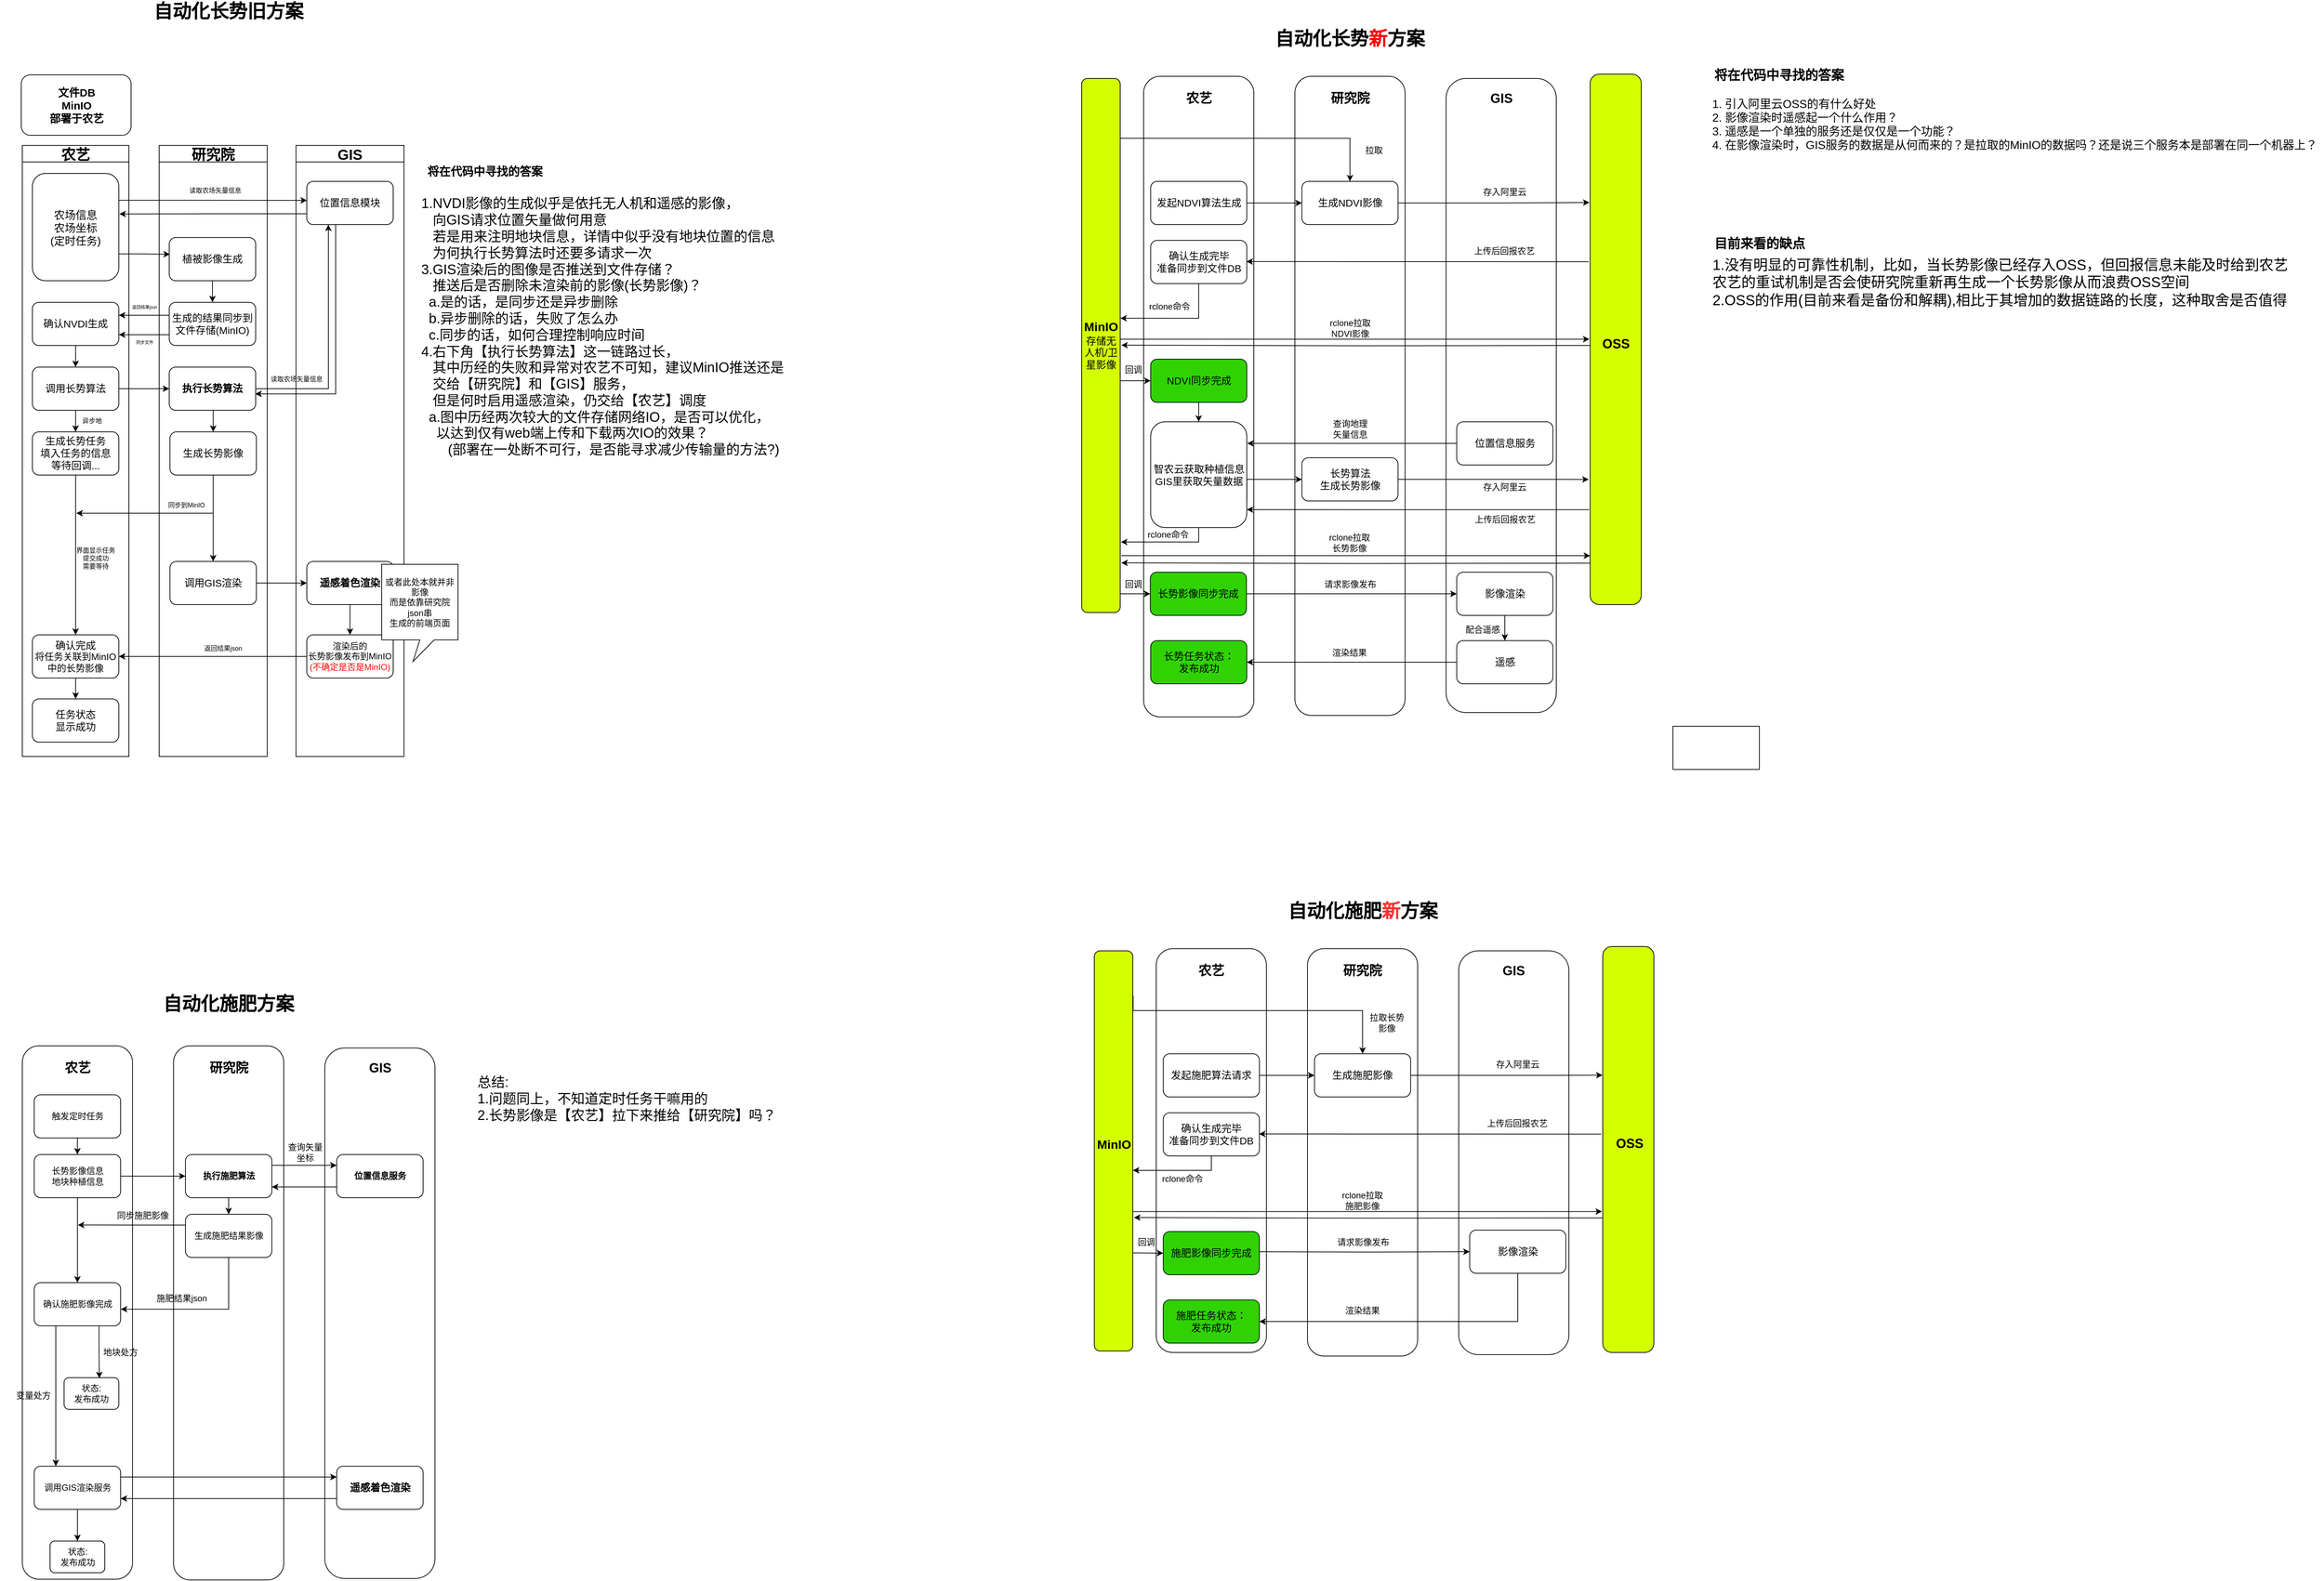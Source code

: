 <mxfile version="24.7.6">
  <diagram name="第 1 页" id="lfJFgyUHGgr_xkrEM4PF">
    <mxGraphModel dx="2252" dy="1288" grid="0" gridSize="10" guides="1" tooltips="1" connect="1" arrows="1" fold="1" page="0" pageScale="1" pageWidth="827" pageHeight="1169" math="0" shadow="0">
      <root>
        <mxCell id="0" />
        <mxCell id="1" parent="0" />
        <mxCell id="Aizblv3qcIen2mevFITz-2" value="&lt;font style=&quot;font-size: 20px;&quot;&gt;农艺&lt;/font&gt;" style="swimlane;whiteSpace=wrap;html=1;" parent="1" vertex="1">
          <mxGeometry x="100" y="350" width="148" height="849" as="geometry">
            <mxRectangle x="100" y="350" width="80" height="40" as="alternateBounds" />
          </mxGeometry>
        </mxCell>
        <mxCell id="Aizblv3qcIen2mevFITz-5" value="&lt;div&gt;&lt;span style=&quot;font-size: 15px; background-color: initial;&quot;&gt;农场信息&lt;/span&gt;&lt;br&gt;&lt;/div&gt;&lt;div style=&quot;font-size: 15px;&quot;&gt;&lt;font style=&quot;font-size: 15px;&quot;&gt;农场坐标&lt;/font&gt;&lt;/div&gt;&lt;div style=&quot;font-size: 15px;&quot;&gt;&lt;font style=&quot;font-size: 15px;&quot;&gt;(定时任务)&lt;/font&gt;&lt;/div&gt;" style="rounded=1;whiteSpace=wrap;html=1;" parent="Aizblv3qcIen2mevFITz-2" vertex="1">
          <mxGeometry x="14" y="39" width="120" height="149" as="geometry" />
        </mxCell>
        <mxCell id="Aizblv3qcIen2mevFITz-15" style="edgeStyle=orthogonalEdgeStyle;rounded=0;orthogonalLoop=1;jettySize=auto;html=1;exitX=0.5;exitY=1;exitDx=0;exitDy=0;entryX=0.5;entryY=0;entryDx=0;entryDy=0;" parent="Aizblv3qcIen2mevFITz-2" source="Aizblv3qcIen2mevFITz-11" target="Aizblv3qcIen2mevFITz-14" edge="1">
          <mxGeometry relative="1" as="geometry" />
        </mxCell>
        <mxCell id="Aizblv3qcIen2mevFITz-11" value="&lt;span style=&quot;font-size: 14px;&quot;&gt;确认NVDI生成&lt;/span&gt;" style="rounded=1;whiteSpace=wrap;html=1;" parent="Aizblv3qcIen2mevFITz-2" vertex="1">
          <mxGeometry x="14" y="218" width="120" height="60" as="geometry" />
        </mxCell>
        <mxCell id="Aizblv3qcIen2mevFITz-21" style="edgeStyle=orthogonalEdgeStyle;rounded=0;orthogonalLoop=1;jettySize=auto;html=1;exitX=0.5;exitY=1;exitDx=0;exitDy=0;" parent="Aizblv3qcIen2mevFITz-2" source="Aizblv3qcIen2mevFITz-14" target="Aizblv3qcIen2mevFITz-20" edge="1">
          <mxGeometry relative="1" as="geometry" />
        </mxCell>
        <mxCell id="Aizblv3qcIen2mevFITz-14" value="&lt;span style=&quot;font-size: 14px;&quot;&gt;调用长势算法&lt;/span&gt;" style="rounded=1;whiteSpace=wrap;html=1;" parent="Aizblv3qcIen2mevFITz-2" vertex="1">
          <mxGeometry x="14" y="308" width="120" height="60" as="geometry" />
        </mxCell>
        <mxCell id="Aizblv3qcIen2mevFITz-53" style="edgeStyle=orthogonalEdgeStyle;rounded=0;orthogonalLoop=1;jettySize=auto;html=1;exitX=0.5;exitY=1;exitDx=0;exitDy=0;entryX=0.5;entryY=0;entryDx=0;entryDy=0;" parent="Aizblv3qcIen2mevFITz-2" source="Aizblv3qcIen2mevFITz-20" target="Aizblv3qcIen2mevFITz-52" edge="1">
          <mxGeometry relative="1" as="geometry" />
        </mxCell>
        <mxCell id="Aizblv3qcIen2mevFITz-20" value="&lt;span style=&quot;font-size: 14px;&quot;&gt;生成长势任务&lt;/span&gt;&lt;div&gt;&lt;span style=&quot;font-size: 14px;&quot;&gt;填入任务的信息&lt;/span&gt;&lt;/div&gt;&lt;div&gt;&lt;span style=&quot;font-size: 14px;&quot;&gt;等待回调...&lt;/span&gt;&lt;/div&gt;" style="rounded=1;whiteSpace=wrap;html=1;" parent="Aizblv3qcIen2mevFITz-2" vertex="1">
          <mxGeometry x="14" y="398" width="120" height="60" as="geometry" />
        </mxCell>
        <mxCell id="Aizblv3qcIen2mevFITz-22" value="异步地" style="text;html=1;align=center;verticalAlign=middle;whiteSpace=wrap;rounded=0;fontSize=9;" parent="Aizblv3qcIen2mevFITz-2" vertex="1">
          <mxGeometry x="67" y="373" width="60" height="20" as="geometry" />
        </mxCell>
        <mxCell id="Aizblv3qcIen2mevFITz-9" style="edgeStyle=orthogonalEdgeStyle;rounded=0;orthogonalLoop=1;jettySize=auto;html=1;exitX=0.5;exitY=1;exitDx=0;exitDy=0;entryX=0.5;entryY=0;entryDx=0;entryDy=0;" parent="Aizblv3qcIen2mevFITz-2" source="Aizblv3qcIen2mevFITz-6" target="Aizblv3qcIen2mevFITz-8" edge="1">
          <mxGeometry relative="1" as="geometry" />
        </mxCell>
        <mxCell id="Aizblv3qcIen2mevFITz-6" value="&lt;span style=&quot;font-size: 14px;&quot;&gt;植被影像生成&lt;/span&gt;" style="rounded=1;whiteSpace=wrap;html=1;" parent="Aizblv3qcIen2mevFITz-2" vertex="1">
          <mxGeometry x="204" y="128" width="120" height="60" as="geometry" />
        </mxCell>
        <mxCell id="Aizblv3qcIen2mevFITz-87" style="edgeStyle=orthogonalEdgeStyle;rounded=0;orthogonalLoop=1;jettySize=auto;html=1;exitX=0;exitY=0.75;exitDx=0;exitDy=0;entryX=1;entryY=0.75;entryDx=0;entryDy=0;" parent="Aizblv3qcIen2mevFITz-2" source="Aizblv3qcIen2mevFITz-8" target="Aizblv3qcIen2mevFITz-11" edge="1">
          <mxGeometry relative="1" as="geometry" />
        </mxCell>
        <mxCell id="Aizblv3qcIen2mevFITz-8" value="&lt;span style=&quot;font-size: 14px;&quot;&gt;生成的结果同步到文件存储(MinIO)&lt;/span&gt;" style="rounded=1;whiteSpace=wrap;html=1;" parent="Aizblv3qcIen2mevFITz-2" vertex="1">
          <mxGeometry x="204" y="218" width="120" height="60" as="geometry" />
        </mxCell>
        <mxCell id="Aizblv3qcIen2mevFITz-17" value="&lt;div&gt;&lt;span style=&quot;font-size: 14px; background-color: initial;&quot;&gt;执行长势算法&lt;/span&gt;&lt;br&gt;&lt;/div&gt;" style="rounded=1;whiteSpace=wrap;html=1;fontStyle=1" parent="Aizblv3qcIen2mevFITz-2" vertex="1">
          <mxGeometry x="204" y="308" width="120" height="60" as="geometry" />
        </mxCell>
        <mxCell id="Aizblv3qcIen2mevFITz-18" style="edgeStyle=orthogonalEdgeStyle;rounded=0;orthogonalLoop=1;jettySize=auto;html=1;exitX=1;exitY=0.5;exitDx=0;exitDy=0;entryX=0;entryY=0.5;entryDx=0;entryDy=0;" parent="Aizblv3qcIen2mevFITz-2" source="Aizblv3qcIen2mevFITz-14" target="Aizblv3qcIen2mevFITz-17" edge="1">
          <mxGeometry relative="1" as="geometry" />
        </mxCell>
        <mxCell id="Aizblv3qcIen2mevFITz-27" style="edgeStyle=orthogonalEdgeStyle;rounded=0;orthogonalLoop=1;jettySize=auto;html=1;exitX=1;exitY=0.75;exitDx=0;exitDy=0;entryX=0.008;entryY=0.388;entryDx=0;entryDy=0;entryPerimeter=0;" parent="Aizblv3qcIen2mevFITz-2" source="Aizblv3qcIen2mevFITz-5" target="Aizblv3qcIen2mevFITz-6" edge="1">
          <mxGeometry relative="1" as="geometry" />
        </mxCell>
        <mxCell id="Aizblv3qcIen2mevFITz-57" style="edgeStyle=orthogonalEdgeStyle;rounded=0;orthogonalLoop=1;jettySize=auto;html=1;exitX=0.5;exitY=1;exitDx=0;exitDy=0;entryX=0.5;entryY=0;entryDx=0;entryDy=0;" parent="Aizblv3qcIen2mevFITz-2" source="Aizblv3qcIen2mevFITz-52" target="Aizblv3qcIen2mevFITz-56" edge="1">
          <mxGeometry relative="1" as="geometry" />
        </mxCell>
        <mxCell id="Aizblv3qcIen2mevFITz-52" value="&lt;span style=&quot;font-size: 14px;&quot;&gt;确认完成&lt;/span&gt;&lt;div&gt;&lt;span style=&quot;font-size: 13px;&quot;&gt;将任务关联到MinIO中的长势影像&lt;/span&gt;&lt;/div&gt;" style="rounded=1;whiteSpace=wrap;html=1;" parent="Aizblv3qcIen2mevFITz-2" vertex="1">
          <mxGeometry x="14" y="680" width="120" height="60" as="geometry" />
        </mxCell>
        <mxCell id="Aizblv3qcIen2mevFITz-55" value="界面显示任务提交成功&lt;div&gt;需要等待&lt;/div&gt;" style="text;html=1;align=center;verticalAlign=middle;whiteSpace=wrap;rounded=0;fontSize=9;" parent="Aizblv3qcIen2mevFITz-2" vertex="1">
          <mxGeometry x="72" y="564" width="60" height="20" as="geometry" />
        </mxCell>
        <mxCell id="Aizblv3qcIen2mevFITz-56" value="&lt;span style=&quot;font-size: 14px;&quot;&gt;任务状态&lt;/span&gt;&lt;div&gt;&lt;span style=&quot;font-size: 14px;&quot;&gt;显示成功&lt;/span&gt;&lt;/div&gt;" style="rounded=1;whiteSpace=wrap;html=1;" parent="Aizblv3qcIen2mevFITz-2" vertex="1">
          <mxGeometry x="14" y="769" width="120" height="60" as="geometry" />
        </mxCell>
        <mxCell id="Aizblv3qcIen2mevFITz-3" value="&lt;font style=&quot;font-size: 20px;&quot;&gt;研究院&lt;/font&gt;" style="swimlane;whiteSpace=wrap;html=1;" parent="1" vertex="1">
          <mxGeometry x="290" y="350" width="150" height="849" as="geometry" />
        </mxCell>
        <mxCell id="Aizblv3qcIen2mevFITz-34" value="读取农场矢量信息" style="text;html=1;align=center;verticalAlign=middle;whiteSpace=wrap;rounded=0;fontSize=9;" parent="Aizblv3qcIen2mevFITz-3" vertex="1">
          <mxGeometry x="37" y="53" width="82" height="20" as="geometry" />
        </mxCell>
        <mxCell id="Aizblv3qcIen2mevFITz-82" style="edgeStyle=orthogonalEdgeStyle;rounded=0;orthogonalLoop=1;jettySize=auto;html=1;exitX=0.5;exitY=1;exitDx=0;exitDy=0;" parent="Aizblv3qcIen2mevFITz-3" source="Aizblv3qcIen2mevFITz-38" target="Aizblv3qcIen2mevFITz-42" edge="1">
          <mxGeometry relative="1" as="geometry" />
        </mxCell>
        <mxCell id="Aizblv3qcIen2mevFITz-38" value="&lt;span style=&quot;font-size: 14px;&quot;&gt;生成长势影像&lt;/span&gt;" style="rounded=1;whiteSpace=wrap;html=1;" parent="Aizblv3qcIen2mevFITz-3" vertex="1">
          <mxGeometry x="15" y="398" width="120" height="60" as="geometry" />
        </mxCell>
        <mxCell id="Aizblv3qcIen2mevFITz-42" value="&lt;span style=&quot;font-size: 14px;&quot;&gt;调用GIS渲染&lt;/span&gt;" style="rounded=1;whiteSpace=wrap;html=1;" parent="Aizblv3qcIen2mevFITz-3" vertex="1">
          <mxGeometry x="15" y="578" width="120" height="60" as="geometry" />
        </mxCell>
        <mxCell id="Aizblv3qcIen2mevFITz-83" value="" style="endArrow=classic;html=1;rounded=0;" parent="Aizblv3qcIen2mevFITz-3" edge="1">
          <mxGeometry width="50" height="50" relative="1" as="geometry">
            <mxPoint x="75" y="511" as="sourcePoint" />
            <mxPoint x="-115" y="511" as="targetPoint" />
          </mxGeometry>
        </mxCell>
        <mxCell id="Aizblv3qcIen2mevFITz-84" value="同步到MinIO" style="text;html=1;align=center;verticalAlign=middle;whiteSpace=wrap;rounded=0;fontSize=9;" parent="Aizblv3qcIen2mevFITz-3" vertex="1">
          <mxGeometry x="-3" y="490" width="82" height="20" as="geometry" />
        </mxCell>
        <mxCell id="Aizblv3qcIen2mevFITz-85" value="返回结果json" style="text;html=1;align=center;verticalAlign=middle;whiteSpace=wrap;rounded=0;fontSize=9;" parent="Aizblv3qcIen2mevFITz-3" vertex="1">
          <mxGeometry x="48" y="689" width="82" height="20" as="geometry" />
        </mxCell>
        <mxCell id="Aizblv3qcIen2mevFITz-4" value="&lt;font style=&quot;font-size: 20px;&quot;&gt;GIS&lt;/font&gt;" style="swimlane;whiteSpace=wrap;html=1;" parent="1" vertex="1">
          <mxGeometry x="480" y="350" width="150" height="849" as="geometry" />
        </mxCell>
        <mxCell id="Aizblv3qcIen2mevFITz-33" style="edgeStyle=orthogonalEdgeStyle;rounded=0;orthogonalLoop=1;jettySize=auto;html=1;exitX=0;exitY=0.75;exitDx=0;exitDy=0;" parent="Aizblv3qcIen2mevFITz-4" source="Aizblv3qcIen2mevFITz-30" edge="1">
          <mxGeometry relative="1" as="geometry">
            <mxPoint x="-245.286" y="95.286" as="targetPoint" />
          </mxGeometry>
        </mxCell>
        <mxCell id="Aizblv3qcIen2mevFITz-30" value="&lt;span style=&quot;font-size: 14px;&quot;&gt;位置信息模块&lt;/span&gt;" style="rounded=1;whiteSpace=wrap;html=1;" parent="Aizblv3qcIen2mevFITz-4" vertex="1">
          <mxGeometry x="15" y="50" width="120" height="60" as="geometry" />
        </mxCell>
        <mxCell id="Aizblv3qcIen2mevFITz-36" value="读取农场矢量信息" style="text;html=1;align=center;verticalAlign=middle;whiteSpace=wrap;rounded=0;fontSize=9;" parent="Aizblv3qcIen2mevFITz-4" vertex="1">
          <mxGeometry x="-40" y="315" width="82" height="20" as="geometry" />
        </mxCell>
        <mxCell id="Aizblv3qcIen2mevFITz-51" style="edgeStyle=orthogonalEdgeStyle;rounded=0;orthogonalLoop=1;jettySize=auto;html=1;exitX=0.5;exitY=1;exitDx=0;exitDy=0;entryX=0.5;entryY=0;entryDx=0;entryDy=0;" parent="Aizblv3qcIen2mevFITz-4" source="Aizblv3qcIen2mevFITz-44" target="Aizblv3qcIen2mevFITz-50" edge="1">
          <mxGeometry relative="1" as="geometry" />
        </mxCell>
        <mxCell id="Aizblv3qcIen2mevFITz-44" value="&lt;span style=&quot;font-size: 14px;&quot;&gt;遥感着色渲染&lt;/span&gt;" style="rounded=1;whiteSpace=wrap;html=1;fontStyle=1" parent="Aizblv3qcIen2mevFITz-4" vertex="1">
          <mxGeometry x="15" y="578" width="120" height="60" as="geometry" />
        </mxCell>
        <mxCell id="Aizblv3qcIen2mevFITz-50" value="&lt;font style=&quot;font-size: 12px;&quot;&gt;渲染后的&lt;/font&gt;&lt;div style=&quot;&quot;&gt;&lt;font style=&quot;font-size: 12px;&quot;&gt;长势影像发布到MinIO&lt;/font&gt;&lt;/div&gt;&lt;div style=&quot;&quot;&gt;&lt;font color=&quot;#f50a0a&quot; style=&quot;font-size: 12px;&quot;&gt;(不确定是否是MinIO)&lt;/font&gt;&lt;/div&gt;" style="rounded=1;whiteSpace=wrap;html=1;" parent="Aizblv3qcIen2mevFITz-4" vertex="1">
          <mxGeometry x="15" y="680" width="120" height="60" as="geometry" />
        </mxCell>
        <mxCell id="Aizblv3qcIen2mevFITz-16" value="自动化长势旧方案" style="text;html=1;align=center;verticalAlign=middle;whiteSpace=wrap;rounded=0;fontStyle=1;fontSize=26;" parent="1" vertex="1">
          <mxGeometry x="270.25" y="149" width="232.5" height="30" as="geometry" />
        </mxCell>
        <mxCell id="Aizblv3qcIen2mevFITz-31" style="edgeStyle=orthogonalEdgeStyle;rounded=0;orthogonalLoop=1;jettySize=auto;html=1;exitX=1;exitY=0.25;exitDx=0;exitDy=0;entryX=0.002;entryY=0.44;entryDx=0;entryDy=0;entryPerimeter=0;" parent="1" source="Aizblv3qcIen2mevFITz-5" target="Aizblv3qcIen2mevFITz-30" edge="1">
          <mxGeometry relative="1" as="geometry" />
        </mxCell>
        <mxCell id="Aizblv3qcIen2mevFITz-35" style="edgeStyle=orthogonalEdgeStyle;rounded=0;orthogonalLoop=1;jettySize=auto;html=1;exitX=1;exitY=0.5;exitDx=0;exitDy=0;entryX=0.25;entryY=1;entryDx=0;entryDy=0;" parent="1" source="Aizblv3qcIen2mevFITz-17" target="Aizblv3qcIen2mevFITz-30" edge="1">
          <mxGeometry relative="1" as="geometry" />
        </mxCell>
        <mxCell id="Aizblv3qcIen2mevFITz-37" style="edgeStyle=orthogonalEdgeStyle;rounded=0;orthogonalLoop=1;jettySize=auto;html=1;exitX=0.334;exitY=1.011;exitDx=0;exitDy=0;entryX=0.995;entryY=0.62;entryDx=0;entryDy=0;exitPerimeter=0;entryPerimeter=0;" parent="1" source="Aizblv3qcIen2mevFITz-30" target="Aizblv3qcIen2mevFITz-17" edge="1">
          <mxGeometry relative="1" as="geometry" />
        </mxCell>
        <mxCell id="Aizblv3qcIen2mevFITz-39" style="edgeStyle=orthogonalEdgeStyle;rounded=0;orthogonalLoop=1;jettySize=auto;html=1;exitX=0.5;exitY=1;exitDx=0;exitDy=0;entryX=0.5;entryY=0;entryDx=0;entryDy=0;" parent="1" source="Aizblv3qcIen2mevFITz-17" target="Aizblv3qcIen2mevFITz-38" edge="1">
          <mxGeometry relative="1" as="geometry" />
        </mxCell>
        <mxCell id="Aizblv3qcIen2mevFITz-49" style="edgeStyle=orthogonalEdgeStyle;rounded=0;orthogonalLoop=1;jettySize=auto;html=1;exitX=1;exitY=0.5;exitDx=0;exitDy=0;entryX=0;entryY=0.5;entryDx=0;entryDy=0;" parent="1" source="Aizblv3qcIen2mevFITz-42" target="Aizblv3qcIen2mevFITz-44" edge="1">
          <mxGeometry relative="1" as="geometry" />
        </mxCell>
        <mxCell id="Aizblv3qcIen2mevFITz-54" style="edgeStyle=orthogonalEdgeStyle;rounded=0;orthogonalLoop=1;jettySize=auto;html=1;exitX=0;exitY=0.5;exitDx=0;exitDy=0;entryX=1;entryY=0.5;entryDx=0;entryDy=0;" parent="1" source="Aizblv3qcIen2mevFITz-50" target="Aizblv3qcIen2mevFITz-52" edge="1">
          <mxGeometry relative="1" as="geometry" />
        </mxCell>
        <mxCell id="Aizblv3qcIen2mevFITz-58" value="&lt;br&gt;&lt;div style=&quot;font-size: 19px;&quot;&gt;&lt;font style=&quot;font-size: 19px;&quot;&gt;1.NVDI影像的生成似乎是依托无人机和遥感的影像，&lt;/font&gt;&lt;/div&gt;&lt;div style=&quot;font-size: 19px;&quot;&gt;&lt;font style=&quot;font-size: 19px;&quot;&gt;&amp;nbsp; &amp;nbsp;向GIS请求位置矢量做何用意&lt;/font&gt;&lt;/div&gt;&lt;div style=&quot;font-size: 19px;&quot;&gt;&lt;font style=&quot;font-size: 19px;&quot;&gt;&amp;nbsp; &amp;nbsp;若是用来注明地块信息，详情中似乎没有地块位置的信息&lt;/font&gt;&lt;/div&gt;&lt;div style=&quot;font-size: 19px;&quot;&gt;&lt;span style=&quot;background-color: initial;&quot;&gt;&amp;nbsp; &amp;nbsp;为何执行长势算法时还要多请求一次&lt;/span&gt;&lt;/div&gt;&lt;div style=&quot;font-size: 19px;&quot;&gt;&lt;font style=&quot;font-size: 19px;&quot;&gt;3.GIS渲染后的图像是否推送到文件存储？&lt;/font&gt;&lt;/div&gt;&lt;div style=&quot;font-size: 19px;&quot;&gt;&lt;font style=&quot;font-size: 19px;&quot;&gt;&amp;nbsp; &amp;nbsp;推送后是否删除未渲染前的影像(长势影像)？&lt;/font&gt;&lt;/div&gt;&lt;div style=&quot;font-size: 19px;&quot;&gt;&lt;font style=&quot;font-size: 19px;&quot;&gt;&amp;nbsp; a.是的话，是同步还是异步删除&lt;/font&gt;&lt;/div&gt;&lt;div style=&quot;font-size: 19px;&quot;&gt;&lt;font style=&quot;font-size: 19px;&quot;&gt;&amp;nbsp; b.异步删除的话，失败了怎么办&lt;/font&gt;&lt;/div&gt;&lt;div style=&quot;font-size: 19px;&quot;&gt;&lt;font style=&quot;font-size: 19px;&quot;&gt;&amp;nbsp; c.同步的话，如何合理控制响应时间&lt;/font&gt;&lt;/div&gt;&lt;div style=&quot;font-size: 19px;&quot;&gt;&lt;font style=&quot;font-size: 19px;&quot;&gt;4.右下角【执行长势算法】这一链路过长，&lt;/font&gt;&lt;/div&gt;&lt;div style=&quot;font-size: 19px;&quot;&gt;&lt;font style=&quot;font-size: 19px;&quot;&gt;&amp;nbsp; &amp;nbsp;其中历经的失败和异常对农艺不可知，建议MinIO推送还是&lt;/font&gt;&lt;/div&gt;&lt;div style=&quot;font-size: 19px;&quot;&gt;&amp;nbsp; &amp;nbsp;交给【研究院】和【GIS】服务，&lt;/div&gt;&lt;div style=&quot;font-size: 19px;&quot;&gt;&amp;nbsp; &amp;nbsp;但是何时启用遥感渲染，仍交给【农艺】调度&lt;/div&gt;&lt;div style=&quot;font-size: 19px;&quot;&gt;&amp;nbsp; a.图中历经两次较大的文件存储网络IO，是否可以优化，&lt;/div&gt;&lt;div style=&quot;font-size: 19px;&quot;&gt;&amp;nbsp; &amp;nbsp; 以达到仅有web端上传和下载两次IO的效果？&lt;/div&gt;&lt;div style=&quot;font-size: 19px;&quot;&gt;&amp;nbsp; &amp;nbsp; &amp;nbsp; &amp;nbsp;(部署在一处断不可行，是否能寻求减少传输量的方法?)&lt;/div&gt;" style="text;html=1;align=left;verticalAlign=middle;resizable=0;points=[];autosize=1;strokeColor=none;fillColor=none;" parent="1" vertex="1">
          <mxGeometry x="652" y="399" width="522" height="391" as="geometry" />
        </mxCell>
        <mxCell id="Aizblv3qcIen2mevFITz-59" value="&lt;b style=&quot;font-size: 18px;&quot;&gt;&lt;font style=&quot;font-size: 18px;&quot;&gt;将在代码中寻找的答案&lt;/font&gt;&lt;/b&gt;" style="text;html=1;align=center;verticalAlign=middle;resizable=0;points=[];autosize=1;strokeColor=none;fillColor=none;fontSize=18;" parent="1" vertex="1">
          <mxGeometry x="2440" y="236" width="198" height="34" as="geometry" />
        </mxCell>
        <mxCell id="Aizblv3qcIen2mevFITz-61" value="" style="rounded=1;whiteSpace=wrap;html=1;" parent="1" vertex="1">
          <mxGeometry x="100" y="1601" width="153" height="741" as="geometry" />
        </mxCell>
        <mxCell id="Aizblv3qcIen2mevFITz-62" value="自动化施肥方案" style="text;html=1;align=center;verticalAlign=middle;whiteSpace=wrap;rounded=0;fontStyle=1;fontSize=26;" parent="1" vertex="1">
          <mxGeometry x="270.25" y="1528" width="232.5" height="30" as="geometry" />
        </mxCell>
        <mxCell id="Aizblv3qcIen2mevFITz-63" value="" style="rounded=1;whiteSpace=wrap;html=1;" parent="1" vertex="1">
          <mxGeometry x="310" y="1601" width="153" height="742" as="geometry" />
        </mxCell>
        <mxCell id="Aizblv3qcIen2mevFITz-64" value="" style="rounded=1;whiteSpace=wrap;html=1;arcSize=18;" parent="1" vertex="1">
          <mxGeometry x="520" y="1604" width="153" height="737" as="geometry" />
        </mxCell>
        <mxCell id="Aizblv3qcIen2mevFITz-65" value="农艺" style="text;html=1;align=center;verticalAlign=middle;whiteSpace=wrap;rounded=0;fontSize=18;fontStyle=1" parent="1" vertex="1">
          <mxGeometry x="146.5" y="1617" width="60" height="30" as="geometry" />
        </mxCell>
        <mxCell id="Aizblv3qcIen2mevFITz-66" value="研究院" style="text;html=1;align=center;verticalAlign=middle;whiteSpace=wrap;rounded=0;fontSize=18;fontStyle=1" parent="1" vertex="1">
          <mxGeometry x="356.5" y="1617" width="60" height="30" as="geometry" />
        </mxCell>
        <mxCell id="Aizblv3qcIen2mevFITz-67" value="GIS" style="text;html=1;align=center;verticalAlign=middle;whiteSpace=wrap;rounded=0;fontSize=18;fontStyle=1" parent="1" vertex="1">
          <mxGeometry x="566.5" y="1617" width="60" height="30" as="geometry" />
        </mxCell>
        <mxCell id="Aizblv3qcIen2mevFITz-68" value="&lt;span style=&quot;font-size: 19px;&quot;&gt;总结:&lt;/span&gt;&lt;div&gt;&lt;span style=&quot;font-size: 19px;&quot;&gt;1.问题同上，不知道定时任务干嘛用的&lt;/span&gt;&lt;/div&gt;&lt;div&gt;&lt;span style=&quot;font-size: 19px;&quot;&gt;2.长势影像是【&lt;/span&gt;&lt;span style=&quot;font-size: 19px; background-color: initial;&quot;&gt;农艺&lt;/span&gt;&lt;span style=&quot;font-size: 19px; background-color: initial;&quot;&gt;】拉下来推给【&lt;/span&gt;&lt;span style=&quot;font-size: 19px; background-color: initial;&quot;&gt;研究院&lt;/span&gt;&lt;span style=&quot;background-color: initial; font-size: 19px;&quot;&gt;】吗？&lt;/span&gt;&lt;/div&gt;&lt;div&gt;&lt;br&gt;&lt;/div&gt;" style="text;html=1;align=left;verticalAlign=middle;resizable=0;points=[];autosize=1;strokeColor=none;fillColor=none;" parent="1" vertex="1">
          <mxGeometry x="730" y="1634" width="433" height="95" as="geometry" />
        </mxCell>
        <mxCell id="Aizblv3qcIen2mevFITz-74" style="edgeStyle=orthogonalEdgeStyle;rounded=0;orthogonalLoop=1;jettySize=auto;html=1;exitX=1;exitY=0.5;exitDx=0;exitDy=0;entryX=0;entryY=0.5;entryDx=0;entryDy=0;" parent="1" source="Aizblv3qcIen2mevFITz-69" target="Aizblv3qcIen2mevFITz-73" edge="1">
          <mxGeometry relative="1" as="geometry" />
        </mxCell>
        <mxCell id="Aizblv3qcIen2mevFITz-102" style="edgeStyle=orthogonalEdgeStyle;rounded=0;orthogonalLoop=1;jettySize=auto;html=1;exitX=0.5;exitY=1;exitDx=0;exitDy=0;entryX=0.5;entryY=0;entryDx=0;entryDy=0;" parent="1" source="Aizblv3qcIen2mevFITz-69" target="Aizblv3qcIen2mevFITz-101" edge="1">
          <mxGeometry relative="1" as="geometry" />
        </mxCell>
        <mxCell id="Aizblv3qcIen2mevFITz-69" value="长势影像信息&lt;div&gt;地块种植信息&lt;/div&gt;" style="rounded=1;whiteSpace=wrap;html=1;" parent="1" vertex="1">
          <mxGeometry x="116.5" y="1752" width="120" height="60" as="geometry" />
        </mxCell>
        <mxCell id="Aizblv3qcIen2mevFITz-70" value="&lt;div style=&quot;font-size: 15px;&quot;&gt;文件DB&lt;/div&gt;MinIO&lt;div&gt;部署于农艺&lt;/div&gt;" style="rounded=1;whiteSpace=wrap;html=1;fontStyle=1;fontSize=15;" parent="1" vertex="1">
          <mxGeometry x="98.5" y="252" width="152.5" height="84" as="geometry" />
        </mxCell>
        <mxCell id="Aizblv3qcIen2mevFITz-72" style="edgeStyle=orthogonalEdgeStyle;rounded=0;orthogonalLoop=1;jettySize=auto;html=1;exitX=0.5;exitY=1;exitDx=0;exitDy=0;entryX=0.5;entryY=0;entryDx=0;entryDy=0;" parent="1" source="Aizblv3qcIen2mevFITz-71" target="Aizblv3qcIen2mevFITz-69" edge="1">
          <mxGeometry relative="1" as="geometry" />
        </mxCell>
        <mxCell id="Aizblv3qcIen2mevFITz-71" value="触发定时任务" style="rounded=1;whiteSpace=wrap;html=1;" parent="1" vertex="1">
          <mxGeometry x="116.5" y="1669" width="120" height="60" as="geometry" />
        </mxCell>
        <mxCell id="Aizblv3qcIen2mevFITz-76" style="edgeStyle=orthogonalEdgeStyle;rounded=0;orthogonalLoop=1;jettySize=auto;html=1;exitX=1;exitY=0.25;exitDx=0;exitDy=0;entryX=0;entryY=0.25;entryDx=0;entryDy=0;" parent="1" source="Aizblv3qcIen2mevFITz-73" target="Aizblv3qcIen2mevFITz-75" edge="1">
          <mxGeometry relative="1" as="geometry" />
        </mxCell>
        <mxCell id="Aizblv3qcIen2mevFITz-86" style="edgeStyle=orthogonalEdgeStyle;rounded=0;orthogonalLoop=1;jettySize=auto;html=1;exitX=0.5;exitY=1;exitDx=0;exitDy=0;entryX=0.5;entryY=0;entryDx=0;entryDy=0;" parent="1" source="Aizblv3qcIen2mevFITz-73" target="Aizblv3qcIen2mevFITz-79" edge="1">
          <mxGeometry relative="1" as="geometry" />
        </mxCell>
        <mxCell id="Aizblv3qcIen2mevFITz-73" value="执行施肥算法" style="rounded=1;whiteSpace=wrap;html=1;fontStyle=1" parent="1" vertex="1">
          <mxGeometry x="326.5" y="1752" width="120" height="60" as="geometry" />
        </mxCell>
        <mxCell id="Aizblv3qcIen2mevFITz-77" style="edgeStyle=orthogonalEdgeStyle;rounded=0;orthogonalLoop=1;jettySize=auto;html=1;exitX=0;exitY=0.75;exitDx=0;exitDy=0;entryX=1;entryY=0.75;entryDx=0;entryDy=0;" parent="1" source="Aizblv3qcIen2mevFITz-75" target="Aizblv3qcIen2mevFITz-73" edge="1">
          <mxGeometry relative="1" as="geometry" />
        </mxCell>
        <mxCell id="Aizblv3qcIen2mevFITz-75" value="位置信息服务" style="rounded=1;whiteSpace=wrap;html=1;fontStyle=1" parent="1" vertex="1">
          <mxGeometry x="536.5" y="1752" width="120" height="60" as="geometry" />
        </mxCell>
        <mxCell id="Aizblv3qcIen2mevFITz-78" value="查询矢量坐标" style="text;html=1;align=center;verticalAlign=middle;whiteSpace=wrap;rounded=0;" parent="1" vertex="1">
          <mxGeometry x="463" y="1734" width="60" height="30" as="geometry" />
        </mxCell>
        <mxCell id="Aizblv3qcIen2mevFITz-108" style="edgeStyle=orthogonalEdgeStyle;rounded=0;orthogonalLoop=1;jettySize=auto;html=1;exitX=0;exitY=0.25;exitDx=0;exitDy=0;" parent="1" source="Aizblv3qcIen2mevFITz-79" edge="1">
          <mxGeometry relative="1" as="geometry">
            <mxPoint x="177.075" y="1849.896" as="targetPoint" />
          </mxGeometry>
        </mxCell>
        <mxCell id="Aizblv3qcIen2mevFITz-79" value="生成施肥结果影像" style="rounded=1;whiteSpace=wrap;html=1;fontStyle=0" parent="1" vertex="1">
          <mxGeometry x="326.5" y="1835" width="120" height="60" as="geometry" />
        </mxCell>
        <mxCell id="Aizblv3qcIen2mevFITz-12" style="edgeStyle=orthogonalEdgeStyle;rounded=0;orthogonalLoop=1;jettySize=auto;html=1;exitX=0;exitY=0.5;exitDx=0;exitDy=0;entryX=1;entryY=0.5;entryDx=0;entryDy=0;" parent="1" edge="1">
          <mxGeometry relative="1" as="geometry">
            <mxPoint x="304" y="586" as="sourcePoint" />
            <mxPoint x="234" y="586" as="targetPoint" />
          </mxGeometry>
        </mxCell>
        <mxCell id="Aizblv3qcIen2mevFITz-13" value="返回结果json" style="text;html=1;align=center;verticalAlign=middle;whiteSpace=wrap;rounded=0;fontSize=6;" parent="1" vertex="1">
          <mxGeometry x="240" y="565" width="60" height="20" as="geometry" />
        </mxCell>
        <mxCell id="Aizblv3qcIen2mevFITz-88" value="同步文件" style="text;html=1;align=center;verticalAlign=middle;whiteSpace=wrap;rounded=0;fontSize=6;" parent="1" vertex="1">
          <mxGeometry x="240" y="614" width="60" height="20" as="geometry" />
        </mxCell>
        <mxCell id="Aizblv3qcIen2mevFITz-95" value="或者此处本就并非影像&lt;div&gt;而是依靠研究院json串&lt;/div&gt;&lt;div&gt;生成的前端页面&lt;/div&gt;" style="shape=callout;whiteSpace=wrap;html=1;perimeter=calloutPerimeter;position2=0.41;" parent="1" vertex="1">
          <mxGeometry x="599" y="932" width="106" height="135" as="geometry" />
        </mxCell>
        <mxCell id="Aizblv3qcIen2mevFITz-100" value="同步施肥影像" style="text;html=1;align=center;verticalAlign=middle;whiteSpace=wrap;rounded=0;" parent="1" vertex="1">
          <mxGeometry x="221" y="1822" width="93" height="30" as="geometry" />
        </mxCell>
        <mxCell id="Aizblv3qcIen2mevFITz-112" style="edgeStyle=orthogonalEdgeStyle;rounded=0;orthogonalLoop=1;jettySize=auto;html=1;exitX=0.25;exitY=1;exitDx=0;exitDy=0;entryX=0.25;entryY=0;entryDx=0;entryDy=0;" parent="1" source="Aizblv3qcIen2mevFITz-101" target="Aizblv3qcIen2mevFITz-111" edge="1">
          <mxGeometry relative="1" as="geometry" />
        </mxCell>
        <mxCell id="Aizblv3qcIen2mevFITz-101" value="确认施肥影像完成" style="rounded=1;whiteSpace=wrap;html=1;fontStyle=0" parent="1" vertex="1">
          <mxGeometry x="116.5" y="1930" width="120" height="60" as="geometry" />
        </mxCell>
        <mxCell id="Aizblv3qcIen2mevFITz-105" value="施肥结果json" style="text;html=1;align=center;verticalAlign=middle;whiteSpace=wrap;rounded=0;" parent="1" vertex="1">
          <mxGeometry x="275" y="1937" width="93" height="30" as="geometry" />
        </mxCell>
        <mxCell id="Aizblv3qcIen2mevFITz-110" style="edgeStyle=orthogonalEdgeStyle;rounded=0;orthogonalLoop=1;jettySize=auto;html=1;exitX=0.5;exitY=1;exitDx=0;exitDy=0;entryX=1.002;entryY=0.615;entryDx=0;entryDy=0;entryPerimeter=0;" parent="1" source="Aizblv3qcIen2mevFITz-79" target="Aizblv3qcIen2mevFITz-101" edge="1">
          <mxGeometry relative="1" as="geometry" />
        </mxCell>
        <mxCell id="Aizblv3qcIen2mevFITz-119" style="edgeStyle=orthogonalEdgeStyle;rounded=0;orthogonalLoop=1;jettySize=auto;html=1;exitX=1;exitY=0.25;exitDx=0;exitDy=0;entryX=0;entryY=0.25;entryDx=0;entryDy=0;" parent="1" source="Aizblv3qcIen2mevFITz-111" target="Aizblv3qcIen2mevFITz-118" edge="1">
          <mxGeometry relative="1" as="geometry" />
        </mxCell>
        <mxCell id="Aizblv3qcIen2mevFITz-124" style="edgeStyle=orthogonalEdgeStyle;rounded=0;orthogonalLoop=1;jettySize=auto;html=1;exitX=0.5;exitY=1;exitDx=0;exitDy=0;entryX=0.5;entryY=0;entryDx=0;entryDy=0;" parent="1" source="Aizblv3qcIen2mevFITz-111" target="Aizblv3qcIen2mevFITz-123" edge="1">
          <mxGeometry relative="1" as="geometry" />
        </mxCell>
        <mxCell id="Aizblv3qcIen2mevFITz-111" value="调用GIS渲染服务" style="rounded=1;whiteSpace=wrap;html=1;fontStyle=0" parent="1" vertex="1">
          <mxGeometry x="116.5" y="2185" width="120" height="60" as="geometry" />
        </mxCell>
        <mxCell id="Aizblv3qcIen2mevFITz-113" value="&lt;div&gt;状态:&lt;/div&gt;&lt;div&gt;发布成功&lt;/div&gt;" style="rounded=1;whiteSpace=wrap;html=1;fontStyle=0" parent="1" vertex="1">
          <mxGeometry x="158" y="2062" width="76" height="44" as="geometry" />
        </mxCell>
        <mxCell id="Aizblv3qcIen2mevFITz-114" style="edgeStyle=orthogonalEdgeStyle;rounded=0;orthogonalLoop=1;jettySize=auto;html=1;exitX=0.75;exitY=1;exitDx=0;exitDy=0;entryX=0.644;entryY=0.018;entryDx=0;entryDy=0;entryPerimeter=0;" parent="1" source="Aizblv3qcIen2mevFITz-101" target="Aizblv3qcIen2mevFITz-113" edge="1">
          <mxGeometry relative="1" as="geometry" />
        </mxCell>
        <mxCell id="Aizblv3qcIen2mevFITz-115" value="地块处方" style="text;html=1;align=center;verticalAlign=middle;whiteSpace=wrap;rounded=0;" parent="1" vertex="1">
          <mxGeometry x="190" y="2012" width="93" height="30" as="geometry" />
        </mxCell>
        <mxCell id="Aizblv3qcIen2mevFITz-117" value="变量处方" style="text;html=1;align=center;verticalAlign=middle;whiteSpace=wrap;rounded=0;" parent="1" vertex="1">
          <mxGeometry x="69" y="2072" width="93" height="30" as="geometry" />
        </mxCell>
        <mxCell id="Aizblv3qcIen2mevFITz-120" style="edgeStyle=orthogonalEdgeStyle;rounded=0;orthogonalLoop=1;jettySize=auto;html=1;exitX=0;exitY=0.75;exitDx=0;exitDy=0;entryX=1;entryY=0.75;entryDx=0;entryDy=0;" parent="1" source="Aizblv3qcIen2mevFITz-118" target="Aizblv3qcIen2mevFITz-111" edge="1">
          <mxGeometry relative="1" as="geometry" />
        </mxCell>
        <mxCell id="Aizblv3qcIen2mevFITz-118" value="&lt;span style=&quot;font-size: 14px;&quot;&gt;遥感着色渲染&lt;/span&gt;" style="rounded=1;whiteSpace=wrap;html=1;fontStyle=1" parent="1" vertex="1">
          <mxGeometry x="536.5" y="2185" width="120" height="60" as="geometry" />
        </mxCell>
        <mxCell id="Aizblv3qcIen2mevFITz-122" value="任务完成" style="rounded=1;whiteSpace=wrap;html=1;fontStyle=0" parent="1" vertex="1">
          <mxGeometry x="138.5" y="2289" width="76" height="44" as="geometry" />
        </mxCell>
        <mxCell id="Aizblv3qcIen2mevFITz-123" value="&lt;div&gt;状态:&lt;/div&gt;&lt;div&gt;发布成功&lt;/div&gt;" style="rounded=1;whiteSpace=wrap;html=1;fontStyle=0" parent="1" vertex="1">
          <mxGeometry x="138.5" y="2289" width="76" height="44" as="geometry" />
        </mxCell>
        <mxCell id="Aizblv3qcIen2mevFITz-125" value="自动化长势&lt;font color=&quot;#ff0000&quot;&gt;新&lt;/font&gt;方案" style="text;html=1;align=center;verticalAlign=middle;whiteSpace=wrap;rounded=0;fontStyle=1;fontSize=26;" parent="1" vertex="1">
          <mxGeometry x="1827.25" y="187" width="232.5" height="30" as="geometry" />
        </mxCell>
        <mxCell id="Aizblv3qcIen2mevFITz-126" value="" style="rounded=1;whiteSpace=wrap;html=1;" parent="1" vertex="1">
          <mxGeometry x="1657" y="254" width="153" height="890" as="geometry" />
        </mxCell>
        <mxCell id="Aizblv3qcIen2mevFITz-128" value="" style="rounded=1;whiteSpace=wrap;html=1;" parent="1" vertex="1">
          <mxGeometry x="1867" y="254" width="153" height="888" as="geometry" />
        </mxCell>
        <mxCell id="Aizblv3qcIen2mevFITz-129" value="" style="rounded=1;whiteSpace=wrap;html=1;arcSize=18;" parent="1" vertex="1">
          <mxGeometry x="2077" y="257" width="153" height="881" as="geometry" />
        </mxCell>
        <mxCell id="Aizblv3qcIen2mevFITz-130" value="农艺" style="text;html=1;align=center;verticalAlign=middle;whiteSpace=wrap;rounded=0;fontSize=18;fontStyle=1" parent="1" vertex="1">
          <mxGeometry x="1703.5" y="270" width="60" height="30" as="geometry" />
        </mxCell>
        <mxCell id="Aizblv3qcIen2mevFITz-131" value="研究院" style="text;html=1;align=center;verticalAlign=middle;whiteSpace=wrap;rounded=0;fontSize=18;fontStyle=1" parent="1" vertex="1">
          <mxGeometry x="1913.5" y="270" width="60" height="30" as="geometry" />
        </mxCell>
        <mxCell id="Aizblv3qcIen2mevFITz-132" value="GIS" style="text;html=1;align=center;verticalAlign=middle;whiteSpace=wrap;rounded=0;fontSize=18;fontStyle=1" parent="1" vertex="1">
          <mxGeometry x="2123.5" y="270" width="60" height="30" as="geometry" />
        </mxCell>
        <mxCell id="Aizblv3qcIen2mevFITz-163" value="" style="rounded=1;whiteSpace=wrap;html=1;arcSize=18;fillColor=#d4ff00;" parent="1" vertex="1">
          <mxGeometry x="2277" y="251" width="71" height="737" as="geometry" />
        </mxCell>
        <mxCell id="Aizblv3qcIen2mevFITz-164" value="OSS" style="text;html=1;align=center;verticalAlign=middle;whiteSpace=wrap;rounded=0;fontSize=18;fontStyle=1" parent="1" vertex="1">
          <mxGeometry x="2282.5" y="610.5" width="60" height="30" as="geometry" />
        </mxCell>
        <mxCell id="Aizblv3qcIen2mevFITz-174" style="edgeStyle=orthogonalEdgeStyle;rounded=0;orthogonalLoop=1;jettySize=auto;html=1;exitX=1.008;exitY=0.112;exitDx=0;exitDy=0;entryX=0.5;entryY=0;entryDx=0;entryDy=0;exitPerimeter=0;" parent="1" source="Aizblv3qcIen2mevFITz-165" target="Aizblv3qcIen2mevFITz-167" edge="1">
          <mxGeometry relative="1" as="geometry">
            <mxPoint x="1643.53" y="454.45" as="sourcePoint" />
            <mxPoint x="1943.53" y="411.95" as="targetPoint" />
            <Array as="points">
              <mxPoint x="1943" y="340" />
            </Array>
          </mxGeometry>
        </mxCell>
        <mxCell id="Aizblv3qcIen2mevFITz-165" value="&lt;b&gt;&lt;font style=&quot;font-size: 17px;&quot;&gt;MinIO&lt;/font&gt;&lt;/b&gt;&lt;div style=&quot;font-size: 14px;&quot;&gt;存储无人机/卫星影像&lt;/div&gt;" style="rounded=1;whiteSpace=wrap;html=1;fontSize=14;fillColor=#d4ff00;" parent="1" vertex="1">
          <mxGeometry x="1571" y="257" width="53.5" height="742" as="geometry" />
        </mxCell>
        <mxCell id="Aizblv3qcIen2mevFITz-169" style="edgeStyle=orthogonalEdgeStyle;rounded=0;orthogonalLoop=1;jettySize=auto;html=1;exitX=1;exitY=0.5;exitDx=0;exitDy=0;entryX=0;entryY=0.5;entryDx=0;entryDy=0;" parent="1" source="Aizblv3qcIen2mevFITz-166" target="Aizblv3qcIen2mevFITz-167" edge="1">
          <mxGeometry relative="1" as="geometry" />
        </mxCell>
        <mxCell id="Aizblv3qcIen2mevFITz-166" value="发起NDVI算法生成" style="rounded=1;whiteSpace=wrap;html=1;fontSize=14;" parent="1" vertex="1">
          <mxGeometry x="1666.75" y="400" width="133.5" height="60" as="geometry" />
        </mxCell>
        <mxCell id="Aizblv3qcIen2mevFITz-167" value="生成NDVI影像" style="rounded=1;whiteSpace=wrap;html=1;fontSize=14;" parent="1" vertex="1">
          <mxGeometry x="1876.75" y="400" width="133.5" height="60" as="geometry" />
        </mxCell>
        <mxCell id="Aizblv3qcIen2mevFITz-171" style="edgeStyle=orthogonalEdgeStyle;rounded=0;orthogonalLoop=1;jettySize=auto;html=1;exitX=1;exitY=0.5;exitDx=0;exitDy=0;entryX=-0.013;entryY=0.242;entryDx=0;entryDy=0;entryPerimeter=0;" parent="1" source="Aizblv3qcIen2mevFITz-167" target="Aizblv3qcIen2mevFITz-163" edge="1">
          <mxGeometry relative="1" as="geometry" />
        </mxCell>
        <mxCell id="Aizblv3qcIen2mevFITz-172" value="存入阿里云" style="text;html=1;align=center;verticalAlign=middle;whiteSpace=wrap;rounded=0;" parent="1" vertex="1">
          <mxGeometry x="2114" y="400" width="89" height="30" as="geometry" />
        </mxCell>
        <mxCell id="Aizblv3qcIen2mevFITz-173" value="拉取" style="text;html=1;align=center;verticalAlign=middle;whiteSpace=wrap;rounded=0;" parent="1" vertex="1">
          <mxGeometry x="1947" y="342" width="60" height="30" as="geometry" />
        </mxCell>
        <mxCell id="Aizblv3qcIen2mevFITz-175" value="确认生成完毕&lt;div&gt;准备同步到文件DB&lt;/div&gt;" style="rounded=1;whiteSpace=wrap;html=1;fontSize=14;" parent="1" vertex="1">
          <mxGeometry x="1666.75" y="482" width="133.5" height="60" as="geometry" />
        </mxCell>
        <mxCell id="Aizblv3qcIen2mevFITz-180" value="rclone命令" style="text;html=1;align=center;verticalAlign=middle;whiteSpace=wrap;rounded=0;" parent="1" vertex="1">
          <mxGeometry x="1663" y="559" width="60" height="30" as="geometry" />
        </mxCell>
        <mxCell id="Aizblv3qcIen2mevFITz-182" style="edgeStyle=orthogonalEdgeStyle;rounded=0;orthogonalLoop=1;jettySize=auto;html=1;exitX=0.5;exitY=1;exitDx=0;exitDy=0;entryX=1.002;entryY=0.449;entryDx=0;entryDy=0;entryPerimeter=0;" parent="1" source="Aizblv3qcIen2mevFITz-175" target="Aizblv3qcIen2mevFITz-165" edge="1">
          <mxGeometry relative="1" as="geometry" />
        </mxCell>
        <mxCell id="Aizblv3qcIen2mevFITz-183" style="edgeStyle=orthogonalEdgeStyle;rounded=0;orthogonalLoop=1;jettySize=auto;html=1;exitX=1;exitY=0.5;exitDx=0;exitDy=0;" parent="1" edge="1">
          <mxGeometry relative="1" as="geometry">
            <mxPoint x="1624.5" y="619.24" as="sourcePoint" />
            <mxPoint x="2276" y="619.24" as="targetPoint" />
          </mxGeometry>
        </mxCell>
        <mxCell id="Aizblv3qcIen2mevFITz-184" style="edgeStyle=orthogonalEdgeStyle;rounded=0;orthogonalLoop=1;jettySize=auto;html=1;exitX=0;exitY=0.5;exitDx=0;exitDy=0;entryX=1.028;entryY=0.488;entryDx=0;entryDy=0;entryPerimeter=0;" parent="1" edge="1">
          <mxGeometry relative="1" as="geometry">
            <mxPoint x="2277" y="627.94" as="sourcePoint" />
            <mxPoint x="1625.998" y="627.536" as="targetPoint" />
          </mxGeometry>
        </mxCell>
        <mxCell id="Aizblv3qcIen2mevFITz-185" value="rclone拉取NDVI影像" style="text;html=1;align=center;verticalAlign=middle;whiteSpace=wrap;rounded=0;" parent="1" vertex="1">
          <mxGeometry x="1913.5" y="589" width="60" height="30" as="geometry" />
        </mxCell>
        <mxCell id="Aizblv3qcIen2mevFITz-189" style="edgeStyle=orthogonalEdgeStyle;rounded=0;orthogonalLoop=1;jettySize=auto;html=1;exitX=0.5;exitY=1;exitDx=0;exitDy=0;entryX=0.5;entryY=0;entryDx=0;entryDy=0;" parent="1" source="Aizblv3qcIen2mevFITz-186" target="Aizblv3qcIen2mevFITz-188" edge="1">
          <mxGeometry relative="1" as="geometry" />
        </mxCell>
        <mxCell id="Aizblv3qcIen2mevFITz-186" value="NDVI同步完成" style="rounded=1;whiteSpace=wrap;html=1;fontSize=14;fillColor=#31d204;" parent="1" vertex="1">
          <mxGeometry x="1666.75" y="647" width="133.5" height="60" as="geometry" />
        </mxCell>
        <mxCell id="Aizblv3qcIen2mevFITz-187" value="" style="endArrow=classic;html=1;rounded=0;entryX=0;entryY=0.5;entryDx=0;entryDy=0;exitX=1;exitY=0.566;exitDx=0;exitDy=0;exitPerimeter=0;" parent="1" source="Aizblv3qcIen2mevFITz-165" target="Aizblv3qcIen2mevFITz-186" edge="1">
          <mxGeometry width="50" height="50" relative="1" as="geometry">
            <mxPoint x="1624.5" y="676" as="sourcePoint" />
            <mxPoint x="1674.5" y="626" as="targetPoint" />
          </mxGeometry>
        </mxCell>
        <mxCell id="Aizblv3qcIen2mevFITz-194" style="edgeStyle=orthogonalEdgeStyle;rounded=0;orthogonalLoop=1;jettySize=auto;html=1;exitX=1;exitY=0.75;exitDx=0;exitDy=0;entryX=0;entryY=0.5;entryDx=0;entryDy=0;" parent="1" source="Aizblv3qcIen2mevFITz-188" target="Aizblv3qcIen2mevFITz-190" edge="1">
          <mxGeometry relative="1" as="geometry">
            <Array as="points">
              <mxPoint x="1800" y="814" />
            </Array>
          </mxGeometry>
        </mxCell>
        <mxCell id="Aizblv3qcIen2mevFITz-188" value="智农云获取种植信息&lt;div&gt;GIS里获取矢量数据&lt;/div&gt;" style="rounded=1;whiteSpace=wrap;html=1;fontSize=14;" parent="1" vertex="1">
          <mxGeometry x="1666.75" y="734" width="133.5" height="147" as="geometry" />
        </mxCell>
        <mxCell id="Aizblv3qcIen2mevFITz-190" value="长势算法&lt;div&gt;生成长势影像&lt;/div&gt;" style="rounded=1;whiteSpace=wrap;html=1;fontSize=14;" parent="1" vertex="1">
          <mxGeometry x="1876.75" y="784" width="133.5" height="60" as="geometry" />
        </mxCell>
        <mxCell id="Aizblv3qcIen2mevFITz-193" value="" style="endArrow=classic;html=1;rounded=0;entryX=1.005;entryY=0.204;entryDx=0;entryDy=0;exitX=0;exitY=0.5;exitDx=0;exitDy=0;entryPerimeter=0;" parent="1" source="Aizblv3qcIen2mevFITz-197" target="Aizblv3qcIen2mevFITz-188" edge="1">
          <mxGeometry width="50" height="50" relative="1" as="geometry">
            <mxPoint x="1885" y="699" as="sourcePoint" />
            <mxPoint x="1935" y="649" as="targetPoint" />
          </mxGeometry>
        </mxCell>
        <mxCell id="Aizblv3qcIen2mevFITz-196" value="查询地理矢量信息" style="text;html=1;align=center;verticalAlign=middle;whiteSpace=wrap;rounded=0;" parent="1" vertex="1">
          <mxGeometry x="1913.5" y="729" width="60" height="30" as="geometry" />
        </mxCell>
        <mxCell id="Aizblv3qcIen2mevFITz-197" value="位置信息服务" style="rounded=1;whiteSpace=wrap;html=1;fontSize=14;" parent="1" vertex="1">
          <mxGeometry x="2091.75" y="734" width="133.5" height="60" as="geometry" />
        </mxCell>
        <mxCell id="Aizblv3qcIen2mevFITz-198" style="edgeStyle=orthogonalEdgeStyle;rounded=0;orthogonalLoop=1;jettySize=auto;html=1;exitX=1;exitY=0.5;exitDx=0;exitDy=0;entryX=-0.027;entryY=0.764;entryDx=0;entryDy=0;entryPerimeter=0;" parent="1" source="Aizblv3qcIen2mevFITz-190" target="Aizblv3qcIen2mevFITz-163" edge="1">
          <mxGeometry relative="1" as="geometry" />
        </mxCell>
        <mxCell id="Aizblv3qcIen2mevFITz-199" value="存入阿里云" style="text;html=1;align=center;verticalAlign=middle;whiteSpace=wrap;rounded=0;" parent="1" vertex="1">
          <mxGeometry x="2120" y="810" width="77" height="30" as="geometry" />
        </mxCell>
        <mxCell id="Aizblv3qcIen2mevFITz-200" value="" style="endArrow=classic;html=1;rounded=0;exitX=-0.021;exitY=0.813;exitDx=0;exitDy=0;exitPerimeter=0;" parent="1" edge="1">
          <mxGeometry width="50" height="50" relative="1" as="geometry">
            <mxPoint x="2275.509" y="856.181" as="sourcePoint" />
            <mxPoint x="1800.25" y="856" as="targetPoint" />
          </mxGeometry>
        </mxCell>
        <mxCell id="Aizblv3qcIen2mevFITz-201" value="上传后回报农艺" style="text;html=1;align=center;verticalAlign=middle;whiteSpace=wrap;rounded=0;" parent="1" vertex="1">
          <mxGeometry x="2113.5" y="855" width="90" height="30" as="geometry" />
        </mxCell>
        <mxCell id="Aizblv3qcIen2mevFITz-202" style="edgeStyle=orthogonalEdgeStyle;rounded=0;orthogonalLoop=1;jettySize=auto;html=1;exitX=0.5;exitY=1;exitDx=0;exitDy=0;entryX=1.017;entryY=0.868;entryDx=0;entryDy=0;entryPerimeter=0;" parent="1" source="Aizblv3qcIen2mevFITz-188" target="Aizblv3qcIen2mevFITz-165" edge="1">
          <mxGeometry relative="1" as="geometry" />
        </mxCell>
        <mxCell id="Aizblv3qcIen2mevFITz-203" value="rclone命令" style="text;html=1;align=center;verticalAlign=middle;whiteSpace=wrap;rounded=0;" parent="1" vertex="1">
          <mxGeometry x="1661" y="876" width="60" height="30" as="geometry" />
        </mxCell>
        <mxCell id="Aizblv3qcIen2mevFITz-204" style="edgeStyle=orthogonalEdgeStyle;rounded=0;orthogonalLoop=1;jettySize=auto;html=1;exitX=1;exitY=0.5;exitDx=0;exitDy=0;" parent="1" edge="1">
          <mxGeometry relative="1" as="geometry">
            <mxPoint x="1626" y="920.04" as="sourcePoint" />
            <mxPoint x="2277" y="920.04" as="targetPoint" />
          </mxGeometry>
        </mxCell>
        <mxCell id="Aizblv3qcIen2mevFITz-206" value="rclone拉取长势影像" style="text;html=1;align=center;verticalAlign=middle;whiteSpace=wrap;rounded=0;" parent="1" vertex="1">
          <mxGeometry x="1913" y="887.04" width="60" height="30" as="geometry" />
        </mxCell>
        <mxCell id="Aizblv3qcIen2mevFITz-211" style="edgeStyle=orthogonalEdgeStyle;rounded=0;orthogonalLoop=1;jettySize=auto;html=1;exitX=1;exitY=0.5;exitDx=0;exitDy=0;entryX=0;entryY=0.5;entryDx=0;entryDy=0;" parent="1" source="Aizblv3qcIen2mevFITz-207" target="Aizblv3qcIen2mevFITz-210" edge="1">
          <mxGeometry relative="1" as="geometry" />
        </mxCell>
        <mxCell id="Aizblv3qcIen2mevFITz-207" value="长势影像同步完成" style="rounded=1;whiteSpace=wrap;html=1;fontSize=14;fillColor=#31d204;" parent="1" vertex="1">
          <mxGeometry x="1666.25" y="943" width="133.5" height="60" as="geometry" />
        </mxCell>
        <mxCell id="Aizblv3qcIen2mevFITz-208" value="" style="endArrow=classic;html=1;rounded=0;entryX=0;entryY=0.5;entryDx=0;entryDy=0;exitX=1;exitY=0.566;exitDx=0;exitDy=0;exitPerimeter=0;" parent="1" target="Aizblv3qcIen2mevFITz-207" edge="1">
          <mxGeometry width="50" height="50" relative="1" as="geometry">
            <mxPoint x="1624.5" y="973" as="sourcePoint" />
            <mxPoint x="1674" y="922" as="targetPoint" />
          </mxGeometry>
        </mxCell>
        <mxCell id="Aizblv3qcIen2mevFITz-220" style="edgeStyle=orthogonalEdgeStyle;rounded=0;orthogonalLoop=1;jettySize=auto;html=1;exitX=0.5;exitY=1;exitDx=0;exitDy=0;entryX=0.5;entryY=0;entryDx=0;entryDy=0;" parent="1" source="Aizblv3qcIen2mevFITz-210" target="Aizblv3qcIen2mevFITz-218" edge="1">
          <mxGeometry relative="1" as="geometry" />
        </mxCell>
        <mxCell id="Aizblv3qcIen2mevFITz-210" value="影像渲染" style="rounded=1;whiteSpace=wrap;html=1;fontSize=14;" parent="1" vertex="1">
          <mxGeometry x="2091.75" y="943" width="133.5" height="60" as="geometry" />
        </mxCell>
        <mxCell id="Aizblv3qcIen2mevFITz-212" value="请求影像发布" style="text;html=1;align=center;verticalAlign=middle;whiteSpace=wrap;rounded=0;" parent="1" vertex="1">
          <mxGeometry x="1901.75" y="945" width="83.5" height="30" as="geometry" />
        </mxCell>
        <mxCell id="Aizblv3qcIen2mevFITz-213" value="回调" style="text;html=1;align=center;verticalAlign=middle;whiteSpace=wrap;rounded=0;" parent="1" vertex="1">
          <mxGeometry x="1613" y="647" width="60" height="30" as="geometry" />
        </mxCell>
        <mxCell id="Aizblv3qcIen2mevFITz-214" value="回调" style="text;html=1;align=center;verticalAlign=middle;whiteSpace=wrap;rounded=0;" parent="1" vertex="1">
          <mxGeometry x="1613" y="945" width="60" height="30" as="geometry" />
        </mxCell>
        <mxCell id="Aizblv3qcIen2mevFITz-216" value="&lt;ol style=&quot;font-size: 16px;&quot;&gt;&lt;li style=&quot;text-align: left;&quot;&gt;&lt;font style=&quot;font-size: 16px;&quot;&gt;引入阿里云OSS的有什么好处&lt;/font&gt;&lt;/li&gt;&lt;li style=&quot;text-align: left;&quot;&gt;&lt;font style=&quot;font-size: 16px;&quot;&gt;影像渲染时遥感起一个什么作用？&lt;br&gt;&lt;/font&gt;&lt;/li&gt;&lt;li style=&quot;text-align: left;&quot;&gt;&lt;font style=&quot;font-size: 16px;&quot;&gt;遥感是一个单独的服务还是仅仅是一个功能？&lt;/font&gt;&lt;/li&gt;&lt;li style=&quot;text-align: left;&quot;&gt;&lt;font style=&quot;font-size: 16px;&quot;&gt;在影像渲染时，GIS服务的数据是从何而来的？&lt;span style=&quot;background-color: initial;&quot;&gt;是拉取的MinIO的数据吗？还是说三个服务本是部署在同一个机器上？&lt;/span&gt;&lt;/font&gt;&lt;/li&gt;&lt;/ol&gt;&lt;div style=&quot;text-align: left; font-size: 16px;&quot;&gt;&lt;font style=&quot;font-size: 16px;&quot;&gt;&lt;br&gt;&lt;/font&gt;&lt;/div&gt;" style="text;html=1;align=center;verticalAlign=middle;resizable=0;points=[];autosize=1;strokeColor=none;fillColor=none;" parent="1" vertex="1">
          <mxGeometry x="2415" y="260" width="880" height="140" as="geometry" />
        </mxCell>
        <mxCell id="Aizblv3qcIen2mevFITz-223" style="edgeStyle=orthogonalEdgeStyle;rounded=0;orthogonalLoop=1;jettySize=auto;html=1;exitX=0;exitY=0.5;exitDx=0;exitDy=0;entryX=1;entryY=0.5;entryDx=0;entryDy=0;" parent="1" source="Aizblv3qcIen2mevFITz-218" target="Aizblv3qcIen2mevFITz-222" edge="1">
          <mxGeometry relative="1" as="geometry" />
        </mxCell>
        <mxCell id="Aizblv3qcIen2mevFITz-218" value="遥感" style="rounded=1;whiteSpace=wrap;html=1;fontSize=14;" parent="1" vertex="1">
          <mxGeometry x="2091.75" y="1038" width="133.5" height="60" as="geometry" />
        </mxCell>
        <mxCell id="Aizblv3qcIen2mevFITz-221" value="配合遥感" style="text;html=1;align=center;verticalAlign=middle;whiteSpace=wrap;rounded=0;" parent="1" vertex="1">
          <mxGeometry x="2086" y="1008" width="83.5" height="30" as="geometry" />
        </mxCell>
        <mxCell id="Aizblv3qcIen2mevFITz-222" value="长势任务状态：&lt;div&gt;发布成功&lt;/div&gt;" style="rounded=1;whiteSpace=wrap;html=1;fontSize=14;fillColor=#31d204;" parent="1" vertex="1">
          <mxGeometry x="1666.75" y="1038" width="133.5" height="60" as="geometry" />
        </mxCell>
        <mxCell id="Aizblv3qcIen2mevFITz-224" value="渲染结果" style="text;html=1;align=center;verticalAlign=middle;whiteSpace=wrap;rounded=0;" parent="1" vertex="1">
          <mxGeometry x="1901.25" y="1040" width="83.5" height="30" as="geometry" />
        </mxCell>
        <mxCell id="Aizblv3qcIen2mevFITz-250" value="&lt;b&gt;&lt;font style=&quot;font-size: 16px;&quot;&gt;将在代码中寻找的答案&lt;/font&gt;&lt;/b&gt;" style="text;html=1;align=center;verticalAlign=middle;resizable=0;points=[];autosize=1;strokeColor=none;fillColor=none;" parent="1" vertex="1">
          <mxGeometry x="653" y="370" width="178" height="31" as="geometry" />
        </mxCell>
        <mxCell id="Aizblv3qcIen2mevFITz-252" value="&lt;b style=&quot;font-size: 18px;&quot;&gt;&lt;font style=&quot;font-size: 18px;&quot;&gt;目前来看的缺点&lt;/font&gt;&lt;/b&gt;" style="text;html=1;align=center;verticalAlign=middle;resizable=0;points=[];autosize=1;strokeColor=none;fillColor=none;fontSize=18;" parent="1" vertex="1">
          <mxGeometry x="2440" y="470" width="144" height="34" as="geometry" />
        </mxCell>
        <mxCell id="Aizblv3qcIen2mevFITz-254" style="edgeStyle=orthogonalEdgeStyle;rounded=0;orthogonalLoop=1;jettySize=auto;html=1;exitX=0;exitY=0.5;exitDx=0;exitDy=0;entryX=1.028;entryY=0.488;entryDx=0;entryDy=0;entryPerimeter=0;" parent="1" edge="1">
          <mxGeometry relative="1" as="geometry">
            <mxPoint x="2277" y="930.4" as="sourcePoint" />
            <mxPoint x="1625.998" y="929.996" as="targetPoint" />
          </mxGeometry>
        </mxCell>
        <mxCell id="Aizblv3qcIen2mevFITz-256" value="&lt;font style=&quot;font-size: 20px;&quot;&gt;1.没有明显的可靠性机制，比如，当长势影像已经存入OSS，但回报信息未能及时给到农艺&lt;/font&gt;&lt;div&gt;&lt;font style=&quot;font-size: 20px;&quot;&gt;农艺的重试机制是否会使研究院重新再生成一个长势影像从而浪费OSS空间&lt;/font&gt;&lt;/div&gt;&lt;div&gt;&lt;font style=&quot;font-size: 20px;&quot;&gt;2.OSS的作用(目前来看是备份和解耦),相比于其增加的数据链路的长度，这种取舍是否值得&lt;/font&gt;&lt;/div&gt;" style="text;html=1;align=left;verticalAlign=middle;resizable=0;points=[];autosize=1;strokeColor=none;fillColor=none;fontSize=18;" parent="1" vertex="1">
          <mxGeometry x="2445" y="497" width="817" height="86" as="geometry" />
        </mxCell>
        <mxCell id="Aizblv3qcIen2mevFITz-257" value="" style="endArrow=classic;html=1;rounded=0;exitX=-0.021;exitY=0.813;exitDx=0;exitDy=0;exitPerimeter=0;" parent="1" edge="1">
          <mxGeometry width="50" height="50" relative="1" as="geometry">
            <mxPoint x="2275.009" y="511.591" as="sourcePoint" />
            <mxPoint x="1799.75" y="511.41" as="targetPoint" />
          </mxGeometry>
        </mxCell>
        <mxCell id="Aizblv3qcIen2mevFITz-258" value="上传后回报农艺" style="text;html=1;align=center;verticalAlign=middle;whiteSpace=wrap;rounded=0;" parent="1" vertex="1">
          <mxGeometry x="2113" y="482" width="90" height="30" as="geometry" />
        </mxCell>
        <mxCell id="Aizblv3qcIen2mevFITz-259" value="自动化施肥&lt;font color=&quot;#ff3333&quot;&gt;新&lt;/font&gt;方案" style="text;html=1;align=center;verticalAlign=middle;whiteSpace=wrap;rounded=0;fontStyle=1;fontSize=26;" parent="1" vertex="1">
          <mxGeometry x="1844.75" y="1399" width="232.5" height="30" as="geometry" />
        </mxCell>
        <mxCell id="Aizblv3qcIen2mevFITz-260" value="" style="rounded=1;whiteSpace=wrap;html=1;" parent="1" vertex="1">
          <mxGeometry x="1674.5" y="1466" width="153" height="561" as="geometry" />
        </mxCell>
        <mxCell id="Aizblv3qcIen2mevFITz-261" value="" style="rounded=1;whiteSpace=wrap;html=1;" parent="1" vertex="1">
          <mxGeometry x="1884.5" y="1466" width="153" height="566" as="geometry" />
        </mxCell>
        <mxCell id="Aizblv3qcIen2mevFITz-262" value="" style="rounded=1;whiteSpace=wrap;html=1;arcSize=18;" parent="1" vertex="1">
          <mxGeometry x="2094.5" y="1469" width="153" height="561" as="geometry" />
        </mxCell>
        <mxCell id="Aizblv3qcIen2mevFITz-263" value="农艺" style="text;html=1;align=center;verticalAlign=middle;whiteSpace=wrap;rounded=0;fontSize=18;fontStyle=1" parent="1" vertex="1">
          <mxGeometry x="1721" y="1482" width="60" height="30" as="geometry" />
        </mxCell>
        <mxCell id="Aizblv3qcIen2mevFITz-264" value="研究院" style="text;html=1;align=center;verticalAlign=middle;whiteSpace=wrap;rounded=0;fontSize=18;fontStyle=1" parent="1" vertex="1">
          <mxGeometry x="1931" y="1482" width="60" height="30" as="geometry" />
        </mxCell>
        <mxCell id="Aizblv3qcIen2mevFITz-265" value="GIS" style="text;html=1;align=center;verticalAlign=middle;whiteSpace=wrap;rounded=0;fontSize=18;fontStyle=1" parent="1" vertex="1">
          <mxGeometry x="2141" y="1482" width="60" height="30" as="geometry" />
        </mxCell>
        <mxCell id="Aizblv3qcIen2mevFITz-266" value="" style="rounded=1;whiteSpace=wrap;html=1;arcSize=18;fillColor=#d4ff00;" parent="1" vertex="1">
          <mxGeometry x="2294.5" y="1463" width="71" height="564" as="geometry" />
        </mxCell>
        <mxCell id="Aizblv3qcIen2mevFITz-267" value="OSS" style="text;html=1;align=center;verticalAlign=middle;whiteSpace=wrap;rounded=0;fontSize=18;fontStyle=1" parent="1" vertex="1">
          <mxGeometry x="2302" y="1722" width="60" height="30" as="geometry" />
        </mxCell>
        <mxCell id="Aizblv3qcIen2mevFITz-268" style="edgeStyle=orthogonalEdgeStyle;rounded=0;orthogonalLoop=1;jettySize=auto;html=1;exitX=1.008;exitY=0.112;exitDx=0;exitDy=0;entryX=0.5;entryY=0;entryDx=0;entryDy=0;exitPerimeter=0;" parent="1" source="Aizblv3qcIen2mevFITz-269" target="Aizblv3qcIen2mevFITz-272" edge="1">
          <mxGeometry relative="1" as="geometry">
            <mxPoint x="1661.03" y="1666.45" as="sourcePoint" />
            <mxPoint x="1961.03" y="1623.95" as="targetPoint" />
            <Array as="points">
              <mxPoint x="1960.5" y="1552" />
            </Array>
          </mxGeometry>
        </mxCell>
        <mxCell id="Aizblv3qcIen2mevFITz-269" value="&lt;b&gt;&lt;font style=&quot;font-size: 17px;&quot;&gt;MinIO&lt;/font&gt;&lt;/b&gt;&lt;div style=&quot;font-size: 14px;&quot;&gt;&lt;br&gt;&lt;/div&gt;" style="rounded=1;whiteSpace=wrap;html=1;fontSize=14;fillColor=#d4ff00;" parent="1" vertex="1">
          <mxGeometry x="1588.5" y="1469" width="53.5" height="556" as="geometry" />
        </mxCell>
        <mxCell id="Aizblv3qcIen2mevFITz-270" style="edgeStyle=orthogonalEdgeStyle;rounded=0;orthogonalLoop=1;jettySize=auto;html=1;exitX=1;exitY=0.5;exitDx=0;exitDy=0;entryX=0;entryY=0.5;entryDx=0;entryDy=0;" parent="1" source="Aizblv3qcIen2mevFITz-271" target="Aizblv3qcIen2mevFITz-272" edge="1">
          <mxGeometry relative="1" as="geometry" />
        </mxCell>
        <mxCell id="Aizblv3qcIen2mevFITz-271" value="发起施肥算法请求" style="rounded=1;whiteSpace=wrap;html=1;fontSize=14;" parent="1" vertex="1">
          <mxGeometry x="1684.25" y="1612" width="133.5" height="60" as="geometry" />
        </mxCell>
        <mxCell id="Aizblv3qcIen2mevFITz-272" value="生成施肥影像" style="rounded=1;whiteSpace=wrap;html=1;fontSize=14;" parent="1" vertex="1">
          <mxGeometry x="1894.25" y="1612" width="133.5" height="60" as="geometry" />
        </mxCell>
        <mxCell id="Aizblv3qcIen2mevFITz-273" style="edgeStyle=orthogonalEdgeStyle;rounded=0;orthogonalLoop=1;jettySize=auto;html=1;exitX=1;exitY=0.5;exitDx=0;exitDy=0;entryX=-0.004;entryY=0.317;entryDx=0;entryDy=0;entryPerimeter=0;" parent="1" source="Aizblv3qcIen2mevFITz-272" target="Aizblv3qcIen2mevFITz-266" edge="1">
          <mxGeometry relative="1" as="geometry">
            <Array as="points">
              <mxPoint x="2230" y="1642" />
              <mxPoint x="2230" y="1642" />
            </Array>
          </mxGeometry>
        </mxCell>
        <mxCell id="Aizblv3qcIen2mevFITz-274" value="存入阿里云" style="text;html=1;align=center;verticalAlign=middle;whiteSpace=wrap;rounded=0;" parent="1" vertex="1">
          <mxGeometry x="2131.5" y="1612" width="89" height="30" as="geometry" />
        </mxCell>
        <mxCell id="Aizblv3qcIen2mevFITz-275" value="拉取长势影像" style="text;html=1;align=center;verticalAlign=middle;whiteSpace=wrap;rounded=0;" parent="1" vertex="1">
          <mxGeometry x="1964.5" y="1554" width="60" height="30" as="geometry" />
        </mxCell>
        <mxCell id="Aizblv3qcIen2mevFITz-276" value="确认生成完毕&lt;div&gt;准备同步到文件DB&lt;/div&gt;" style="rounded=1;whiteSpace=wrap;html=1;fontSize=14;" parent="1" vertex="1">
          <mxGeometry x="1684.25" y="1694" width="133.5" height="60" as="geometry" />
        </mxCell>
        <mxCell id="Aizblv3qcIen2mevFITz-277" value="rclone命令" style="text;html=1;align=center;verticalAlign=middle;whiteSpace=wrap;rounded=0;" parent="1" vertex="1">
          <mxGeometry x="1680.5" y="1771" width="60" height="30" as="geometry" />
        </mxCell>
        <mxCell id="Aizblv3qcIen2mevFITz-278" style="edgeStyle=orthogonalEdgeStyle;rounded=0;orthogonalLoop=1;jettySize=auto;html=1;exitX=0.5;exitY=1;exitDx=0;exitDy=0;" parent="1" source="Aizblv3qcIen2mevFITz-276" edge="1">
          <mxGeometry relative="1" as="geometry">
            <mxPoint x="1642" y="1774" as="targetPoint" />
            <Array as="points">
              <mxPoint x="1751" y="1774" />
              <mxPoint x="1642" y="1774" />
            </Array>
          </mxGeometry>
        </mxCell>
        <mxCell id="Aizblv3qcIen2mevFITz-279" style="edgeStyle=orthogonalEdgeStyle;rounded=0;orthogonalLoop=1;jettySize=auto;html=1;exitX=1;exitY=0.5;exitDx=0;exitDy=0;" parent="1" edge="1">
          <mxGeometry relative="1" as="geometry">
            <mxPoint x="1642" y="1831.24" as="sourcePoint" />
            <mxPoint x="2293.5" y="1831.24" as="targetPoint" />
          </mxGeometry>
        </mxCell>
        <mxCell id="Aizblv3qcIen2mevFITz-280" style="edgeStyle=orthogonalEdgeStyle;rounded=0;orthogonalLoop=1;jettySize=auto;html=1;exitX=0;exitY=0.5;exitDx=0;exitDy=0;entryX=1.028;entryY=0.488;entryDx=0;entryDy=0;entryPerimeter=0;" parent="1" edge="1">
          <mxGeometry relative="1" as="geometry">
            <mxPoint x="2294.5" y="1839.94" as="sourcePoint" />
            <mxPoint x="1643.498" y="1839.536" as="targetPoint" />
          </mxGeometry>
        </mxCell>
        <mxCell id="Aizblv3qcIen2mevFITz-281" value="rclone拉取施肥影像" style="text;html=1;align=center;verticalAlign=middle;whiteSpace=wrap;rounded=0;" parent="1" vertex="1">
          <mxGeometry x="1931" y="1801" width="60" height="30" as="geometry" />
        </mxCell>
        <mxCell id="Aizblv3qcIen2mevFITz-283" value="施肥影像同步完成" style="rounded=1;whiteSpace=wrap;html=1;fontSize=14;fillColor=#31d204;" parent="1" vertex="1">
          <mxGeometry x="1684.25" y="1859" width="133.5" height="60" as="geometry" />
        </mxCell>
        <mxCell id="Aizblv3qcIen2mevFITz-284" value="" style="endArrow=classic;html=1;rounded=0;entryX=0;entryY=0.5;entryDx=0;entryDy=0;exitX=0.193;exitY=0.989;exitDx=0;exitDy=0;exitPerimeter=0;" parent="1" source="Aizblv3qcIen2mevFITz-305" target="Aizblv3qcIen2mevFITz-283" edge="1">
          <mxGeometry width="50" height="50" relative="1" as="geometry">
            <mxPoint x="1642" y="1888" as="sourcePoint" />
            <mxPoint x="1692" y="1838" as="targetPoint" />
          </mxGeometry>
        </mxCell>
        <mxCell id="Aizblv3qcIen2mevFITz-299" style="edgeStyle=orthogonalEdgeStyle;rounded=0;orthogonalLoop=1;jettySize=auto;html=1;exitX=1;exitY=0.5;exitDx=0;exitDy=0;entryX=0;entryY=0.5;entryDx=0;entryDy=0;" parent="1" target="Aizblv3qcIen2mevFITz-303" edge="1">
          <mxGeometry relative="1" as="geometry">
            <mxPoint x="1817.75" y="1887" as="sourcePoint" />
          </mxGeometry>
        </mxCell>
        <mxCell id="Aizblv3qcIen2mevFITz-316" style="edgeStyle=orthogonalEdgeStyle;rounded=0;orthogonalLoop=1;jettySize=auto;html=1;exitX=0.5;exitY=1;exitDx=0;exitDy=0;entryX=1;entryY=0.5;entryDx=0;entryDy=0;" parent="1" source="Aizblv3qcIen2mevFITz-303" target="Aizblv3qcIen2mevFITz-310" edge="1">
          <mxGeometry relative="1" as="geometry" />
        </mxCell>
        <mxCell id="Aizblv3qcIen2mevFITz-303" value="影像渲染" style="rounded=1;whiteSpace=wrap;html=1;fontSize=14;" parent="1" vertex="1">
          <mxGeometry x="2109.75" y="1857" width="133.5" height="60" as="geometry" />
        </mxCell>
        <mxCell id="Aizblv3qcIen2mevFITz-304" value="请求影像发布" style="text;html=1;align=center;verticalAlign=middle;whiteSpace=wrap;rounded=0;" parent="1" vertex="1">
          <mxGeometry x="1919.75" y="1859" width="83.5" height="30" as="geometry" />
        </mxCell>
        <mxCell id="Aizblv3qcIen2mevFITz-305" value="回调" style="text;html=1;align=center;verticalAlign=middle;whiteSpace=wrap;rounded=0;" parent="1" vertex="1">
          <mxGeometry x="1630.5" y="1859" width="60" height="30" as="geometry" />
        </mxCell>
        <mxCell id="Aizblv3qcIen2mevFITz-310" value="施肥任务状态：&lt;div&gt;发布成功&lt;/div&gt;" style="rounded=1;whiteSpace=wrap;html=1;fontSize=14;fillColor=#31d204;" parent="1" vertex="1">
          <mxGeometry x="1684.25" y="1954" width="133.5" height="60" as="geometry" />
        </mxCell>
        <mxCell id="Aizblv3qcIen2mevFITz-311" value="渲染结果" style="text;html=1;align=center;verticalAlign=middle;whiteSpace=wrap;rounded=0;" parent="1" vertex="1">
          <mxGeometry x="1919.25" y="1954" width="83.5" height="30" as="geometry" />
        </mxCell>
        <mxCell id="Aizblv3qcIen2mevFITz-313" value="" style="endArrow=classic;html=1;rounded=0;exitX=-0.021;exitY=0.813;exitDx=0;exitDy=0;exitPerimeter=0;" parent="1" edge="1">
          <mxGeometry width="50" height="50" relative="1" as="geometry">
            <mxPoint x="2292.509" y="1723.591" as="sourcePoint" />
            <mxPoint x="1817.25" y="1723.41" as="targetPoint" />
          </mxGeometry>
        </mxCell>
        <mxCell id="Aizblv3qcIen2mevFITz-314" value="上传后回报农艺" style="text;html=1;align=center;verticalAlign=middle;whiteSpace=wrap;rounded=0;" parent="1" vertex="1">
          <mxGeometry x="2130.5" y="1694" width="90" height="30" as="geometry" />
        </mxCell>
        <mxCell id="gCfAmuDMqxT0PQkY30WL-1" value="" style="whiteSpace=wrap;html=1;" vertex="1" parent="1">
          <mxGeometry x="2392" y="1157" width="120" height="60" as="geometry" />
        </mxCell>
      </root>
    </mxGraphModel>
  </diagram>
</mxfile>
